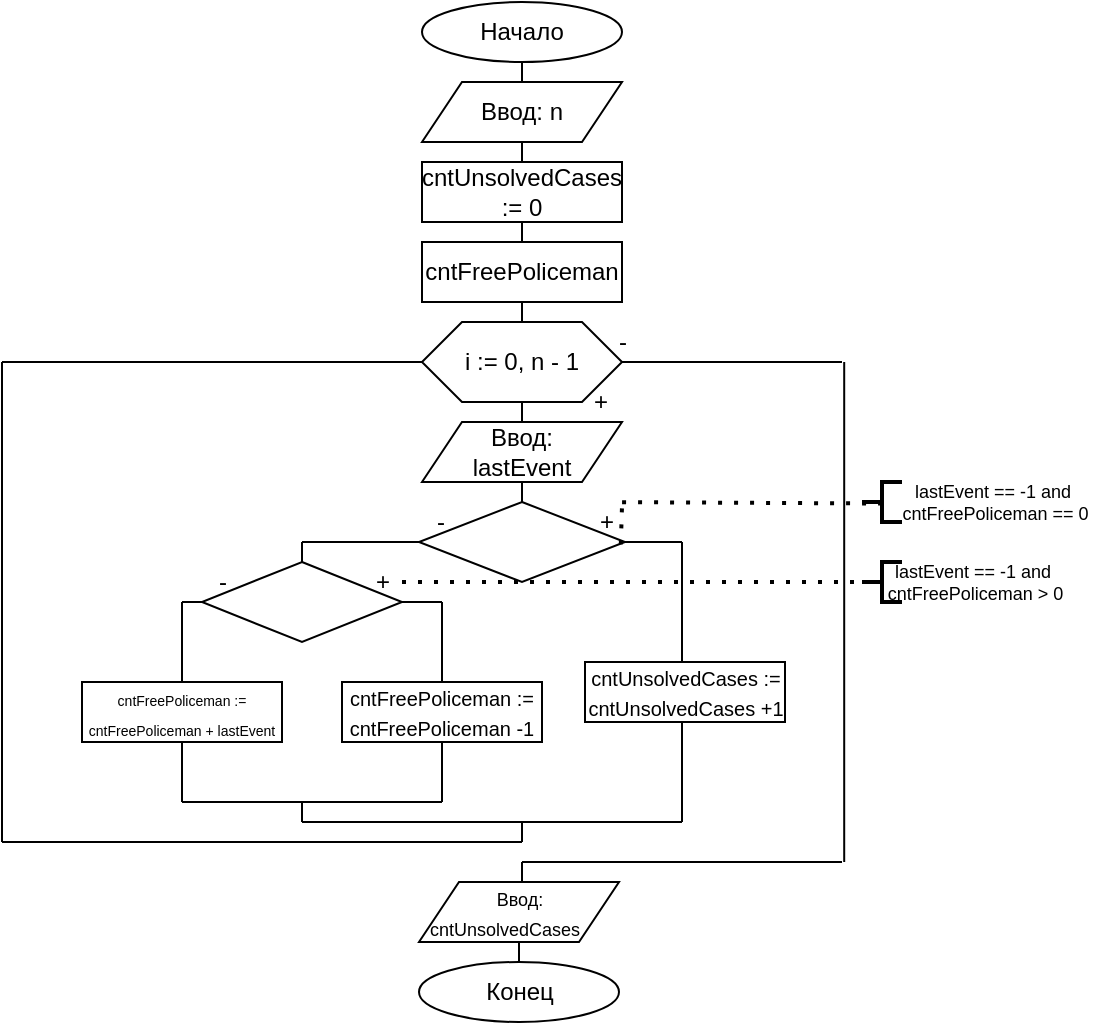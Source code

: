 <mxfile version="15.5.7" type="device"><diagram id="WMAAg1juAasqmX3lWnBQ" name="Page-1"><mxGraphModel dx="1038" dy="575" grid="1" gridSize="10" guides="1" tooltips="1" connect="1" arrows="1" fold="1" page="1" pageScale="1" pageWidth="827" pageHeight="1169" math="0" shadow="0"><root><mxCell id="0"/><mxCell id="1" parent="0"/><mxCell id="RV7uZxnrQD0wYZcoA5XC-1" value="Начало" style="ellipse;whiteSpace=wrap;html=1;" parent="1" vertex="1"><mxGeometry x="340" y="10" width="100" height="30" as="geometry"/></mxCell><mxCell id="RV7uZxnrQD0wYZcoA5XC-73" value="Конец" style="ellipse;whiteSpace=wrap;html=1;" parent="1" vertex="1"><mxGeometry x="338.5" y="490" width="100" height="30" as="geometry"/></mxCell><mxCell id="RV7uZxnrQD0wYZcoA5XC-175" value="" style="endArrow=none;html=1;entryX=0.5;entryY=1;entryDx=0;entryDy=0;" parent="1" target="RV7uZxnrQD0wYZcoA5XC-1" edge="1"><mxGeometry width="50" height="50" relative="1" as="geometry"><mxPoint x="390" y="50" as="sourcePoint"/><mxPoint x="410" y="140" as="targetPoint"/></mxGeometry></mxCell><mxCell id="zRXd4TrK8DVLZiWyU_z9-4" value="Ввод: n" style="shape=parallelogram;perimeter=parallelogramPerimeter;whiteSpace=wrap;html=1;fixedSize=1;" parent="1" vertex="1"><mxGeometry x="340" y="50" width="100" height="30" as="geometry"/></mxCell><mxCell id="zRXd4TrK8DVLZiWyU_z9-45" value="&lt;font style=&quot;font-size: 9px&quot;&gt;Ввод: cntUnsolvedCases&amp;nbsp; &amp;nbsp; &amp;nbsp;&amp;nbsp;&lt;/font&gt;" style="shape=parallelogram;perimeter=parallelogramPerimeter;whiteSpace=wrap;html=1;fixedSize=1;" parent="1" vertex="1"><mxGeometry x="338.5" y="450" width="100" height="30" as="geometry"/></mxCell><mxCell id="zRXd4TrK8DVLZiWyU_z9-47" value="" style="endArrow=none;html=1;rounded=0;exitX=0.5;exitY=0;exitDx=0;exitDy=0;entryX=0.5;entryY=1;entryDx=0;entryDy=0;" parent="1" source="RV7uZxnrQD0wYZcoA5XC-73" target="zRXd4TrK8DVLZiWyU_z9-45" edge="1"><mxGeometry width="50" height="50" relative="1" as="geometry"><mxPoint x="408.5" y="410" as="sourcePoint"/><mxPoint x="458.5" y="360" as="targetPoint"/></mxGeometry></mxCell><mxCell id="mOWMuv_xPfdXxEfEzZc8-2" value="cntUnsolvedCases := 0" style="rounded=0;whiteSpace=wrap;html=1;" parent="1" vertex="1"><mxGeometry x="340" y="90" width="100" height="30" as="geometry"/></mxCell><mxCell id="mOWMuv_xPfdXxEfEzZc8-3" value="cntFreePoliceman" style="rounded=0;whiteSpace=wrap;html=1;" parent="1" vertex="1"><mxGeometry x="340" y="130" width="100" height="30" as="geometry"/></mxCell><mxCell id="mOWMuv_xPfdXxEfEzZc8-4" value="i := 0, n - 1" style="shape=hexagon;perimeter=hexagonPerimeter2;whiteSpace=wrap;html=1;fixedSize=1;" parent="1" vertex="1"><mxGeometry x="340" y="170" width="100" height="40" as="geometry"/></mxCell><mxCell id="mOWMuv_xPfdXxEfEzZc8-5" value="Ввод:&lt;br&gt;lastEvent" style="shape=parallelogram;perimeter=parallelogramPerimeter;whiteSpace=wrap;html=1;fixedSize=1;" parent="1" vertex="1"><mxGeometry x="340" y="220" width="100" height="30" as="geometry"/></mxCell><mxCell id="mOWMuv_xPfdXxEfEzZc8-6" value="" style="rhombus;whiteSpace=wrap;html=1;" parent="1" vertex="1"><mxGeometry x="338.5" y="260" width="103" height="40" as="geometry"/></mxCell><mxCell id="mOWMuv_xPfdXxEfEzZc8-7" value="&lt;font style=&quot;font-size: 10px&quot;&gt;cntUnsolvedCases := cntUnsolvedCases +1&lt;/font&gt;" style="rounded=0;whiteSpace=wrap;html=1;" parent="1" vertex="1"><mxGeometry x="421.5" y="340" width="100" height="30" as="geometry"/></mxCell><mxCell id="mOWMuv_xPfdXxEfEzZc8-10" value="" style="rhombus;whiteSpace=wrap;html=1;" parent="1" vertex="1"><mxGeometry x="230" y="290" width="100" height="40" as="geometry"/></mxCell><mxCell id="mOWMuv_xPfdXxEfEzZc8-11" value="&lt;font style=&quot;font-size: 10px&quot;&gt;cntFreePoliceman := cntFreePoliceman -1&lt;/font&gt;" style="rounded=0;whiteSpace=wrap;html=1;" parent="1" vertex="1"><mxGeometry x="300" y="350" width="100" height="30" as="geometry"/></mxCell><mxCell id="mOWMuv_xPfdXxEfEzZc8-14" value="" style="endArrow=none;html=1;rounded=0;exitX=0.5;exitY=1;exitDx=0;exitDy=0;entryX=0.5;entryY=0;entryDx=0;entryDy=0;" parent="1" target="mOWMuv_xPfdXxEfEzZc8-2" edge="1"><mxGeometry width="50" height="50" relative="1" as="geometry"><mxPoint x="390" y="80" as="sourcePoint"/><mxPoint x="420" y="100" as="targetPoint"/></mxGeometry></mxCell><mxCell id="mOWMuv_xPfdXxEfEzZc8-15" value="" style="endArrow=none;html=1;rounded=0;exitX=0.5;exitY=1;exitDx=0;exitDy=0;entryX=0.5;entryY=0;entryDx=0;entryDy=0;" parent="1" source="mOWMuv_xPfdXxEfEzZc8-2" target="mOWMuv_xPfdXxEfEzZc8-3" edge="1"><mxGeometry width="50" height="50" relative="1" as="geometry"><mxPoint x="370" y="150" as="sourcePoint"/><mxPoint x="420" y="100" as="targetPoint"/></mxGeometry></mxCell><mxCell id="mOWMuv_xPfdXxEfEzZc8-16" value="" style="endArrow=none;html=1;rounded=0;exitX=0.5;exitY=1;exitDx=0;exitDy=0;entryX=0.5;entryY=0;entryDx=0;entryDy=0;" parent="1" source="mOWMuv_xPfdXxEfEzZc8-3" target="mOWMuv_xPfdXxEfEzZc8-4" edge="1"><mxGeometry width="50" height="50" relative="1" as="geometry"><mxPoint x="370" y="190" as="sourcePoint"/><mxPoint x="420" y="140" as="targetPoint"/></mxGeometry></mxCell><mxCell id="mOWMuv_xPfdXxEfEzZc8-17" value="" style="endArrow=none;html=1;rounded=0;exitX=0.5;exitY=1;exitDx=0;exitDy=0;entryX=0.5;entryY=0;entryDx=0;entryDy=0;" parent="1" source="mOWMuv_xPfdXxEfEzZc8-4" target="mOWMuv_xPfdXxEfEzZc8-5" edge="1"><mxGeometry width="50" height="50" relative="1" as="geometry"><mxPoint x="370" y="230" as="sourcePoint"/><mxPoint x="420" y="180" as="targetPoint"/></mxGeometry></mxCell><mxCell id="mOWMuv_xPfdXxEfEzZc8-18" value="" style="endArrow=none;html=1;rounded=0;exitX=0.5;exitY=1;exitDx=0;exitDy=0;" parent="1" source="mOWMuv_xPfdXxEfEzZc8-5" edge="1"><mxGeometry width="50" height="50" relative="1" as="geometry"><mxPoint x="370" y="300" as="sourcePoint"/><mxPoint x="420" y="250" as="targetPoint"/></mxGeometry></mxCell><mxCell id="mOWMuv_xPfdXxEfEzZc8-19" value="" style="endArrow=none;html=1;rounded=0;exitX=0.5;exitY=1;exitDx=0;exitDy=0;entryX=0.5;entryY=0;entryDx=0;entryDy=0;" parent="1" source="mOWMuv_xPfdXxEfEzZc8-5" target="mOWMuv_xPfdXxEfEzZc8-6" edge="1"><mxGeometry width="50" height="50" relative="1" as="geometry"><mxPoint x="340" y="290" as="sourcePoint"/><mxPoint x="390" y="240" as="targetPoint"/></mxGeometry></mxCell><mxCell id="mOWMuv_xPfdXxEfEzZc8-20" value="" style="endArrow=none;html=1;rounded=0;exitX=1;exitY=0.5;exitDx=0;exitDy=0;" parent="1" source="mOWMuv_xPfdXxEfEzZc8-6" edge="1"><mxGeometry width="50" height="50" relative="1" as="geometry"><mxPoint x="350" y="320" as="sourcePoint"/><mxPoint x="470" y="280" as="targetPoint"/></mxGeometry></mxCell><mxCell id="mOWMuv_xPfdXxEfEzZc8-21" value="" style="endArrow=none;html=1;rounded=0;" parent="1" edge="1"><mxGeometry width="50" height="50" relative="1" as="geometry"><mxPoint x="470" y="280" as="sourcePoint"/><mxPoint x="470" y="340" as="targetPoint"/></mxGeometry></mxCell><mxCell id="mOWMuv_xPfdXxEfEzZc8-22" value="" style="endArrow=none;html=1;rounded=0;exitX=0.5;exitY=0;exitDx=0;exitDy=0;" parent="1" source="mOWMuv_xPfdXxEfEzZc8-10" edge="1"><mxGeometry width="50" height="50" relative="1" as="geometry"><mxPoint x="350" y="320" as="sourcePoint"/><mxPoint x="280" y="280" as="targetPoint"/></mxGeometry></mxCell><mxCell id="mOWMuv_xPfdXxEfEzZc8-23" value="" style="endArrow=none;html=1;rounded=0;entryX=0;entryY=0.5;entryDx=0;entryDy=0;" parent="1" target="mOWMuv_xPfdXxEfEzZc8-6" edge="1"><mxGeometry width="50" height="50" relative="1" as="geometry"><mxPoint x="280" y="280" as="sourcePoint"/><mxPoint x="400" y="270" as="targetPoint"/></mxGeometry></mxCell><mxCell id="mOWMuv_xPfdXxEfEzZc8-24" value="" style="endArrow=none;html=1;rounded=0;exitX=1;exitY=0.5;exitDx=0;exitDy=0;" parent="1" source="mOWMuv_xPfdXxEfEzZc8-10" edge="1"><mxGeometry width="50" height="50" relative="1" as="geometry"><mxPoint x="310" y="370" as="sourcePoint"/><mxPoint x="350" y="310" as="targetPoint"/></mxGeometry></mxCell><mxCell id="mOWMuv_xPfdXxEfEzZc8-25" value="" style="endArrow=none;html=1;rounded=0;exitX=0.5;exitY=0;exitDx=0;exitDy=0;" parent="1" source="mOWMuv_xPfdXxEfEzZc8-11" edge="1"><mxGeometry width="50" height="50" relative="1" as="geometry"><mxPoint x="350" y="330" as="sourcePoint"/><mxPoint x="350" y="310" as="targetPoint"/></mxGeometry></mxCell><mxCell id="mOWMuv_xPfdXxEfEzZc8-28" value="" style="endArrow=none;html=1;rounded=0;exitX=0.5;exitY=1;exitDx=0;exitDy=0;" parent="1" source="mOWMuv_xPfdXxEfEzZc8-11" edge="1"><mxGeometry width="50" height="50" relative="1" as="geometry"><mxPoint x="350" y="400.0" as="sourcePoint"/><mxPoint x="350" y="410" as="targetPoint"/></mxGeometry></mxCell><mxCell id="mOWMuv_xPfdXxEfEzZc8-29" value="" style="endArrow=none;html=1;rounded=0;" parent="1" edge="1"><mxGeometry width="50" height="50" relative="1" as="geometry"><mxPoint x="350" y="410" as="sourcePoint"/><mxPoint x="220" y="410" as="targetPoint"/></mxGeometry></mxCell><mxCell id="mOWMuv_xPfdXxEfEzZc8-30" value="" style="endArrow=none;html=1;rounded=0;exitX=0;exitY=0.5;exitDx=0;exitDy=0;" parent="1" source="mOWMuv_xPfdXxEfEzZc8-10" edge="1"><mxGeometry width="50" height="50" relative="1" as="geometry"><mxPoint x="390" y="410" as="sourcePoint"/><mxPoint x="220" y="310" as="targetPoint"/></mxGeometry></mxCell><mxCell id="mOWMuv_xPfdXxEfEzZc8-31" value="" style="endArrow=none;html=1;rounded=0;" parent="1" edge="1"><mxGeometry width="50" height="50" relative="1" as="geometry"><mxPoint x="220" y="410" as="sourcePoint"/><mxPoint x="220" y="380" as="targetPoint"/></mxGeometry></mxCell><mxCell id="mOWMuv_xPfdXxEfEzZc8-32" value="" style="endArrow=none;html=1;rounded=0;" parent="1" edge="1"><mxGeometry width="50" height="50" relative="1" as="geometry"><mxPoint x="280" y="410" as="sourcePoint"/><mxPoint x="280" y="420" as="targetPoint"/></mxGeometry></mxCell><mxCell id="mOWMuv_xPfdXxEfEzZc8-33" value="" style="endArrow=none;html=1;rounded=0;" parent="1" edge="1"><mxGeometry width="50" height="50" relative="1" as="geometry"><mxPoint x="280" y="420" as="sourcePoint"/><mxPoint x="470" y="420" as="targetPoint"/></mxGeometry></mxCell><mxCell id="mOWMuv_xPfdXxEfEzZc8-34" value="" style="endArrow=none;html=1;rounded=0;exitX=0.5;exitY=1;exitDx=0;exitDy=0;" parent="1" edge="1"><mxGeometry width="50" height="50" relative="1" as="geometry"><mxPoint x="470" y="370" as="sourcePoint"/><mxPoint x="470" y="420" as="targetPoint"/></mxGeometry></mxCell><mxCell id="mOWMuv_xPfdXxEfEzZc8-35" value="" style="endArrow=none;html=1;rounded=0;" parent="1" edge="1"><mxGeometry width="50" height="50" relative="1" as="geometry"><mxPoint x="390" y="420" as="sourcePoint"/><mxPoint x="390" y="430" as="targetPoint"/></mxGeometry></mxCell><mxCell id="mOWMuv_xPfdXxEfEzZc8-36" value="" style="endArrow=none;html=1;rounded=0;" parent="1" edge="1"><mxGeometry width="50" height="50" relative="1" as="geometry"><mxPoint x="390" y="430" as="sourcePoint"/><mxPoint x="130" y="430" as="targetPoint"/></mxGeometry></mxCell><mxCell id="mOWMuv_xPfdXxEfEzZc8-37" value="" style="endArrow=none;html=1;rounded=0;" parent="1" edge="1"><mxGeometry width="50" height="50" relative="1" as="geometry"><mxPoint x="130" y="430" as="sourcePoint"/><mxPoint x="130" y="190" as="targetPoint"/></mxGeometry></mxCell><mxCell id="mOWMuv_xPfdXxEfEzZc8-38" value="" style="endArrow=none;html=1;rounded=0;entryX=0;entryY=0.5;entryDx=0;entryDy=0;" parent="1" target="mOWMuv_xPfdXxEfEzZc8-4" edge="1"><mxGeometry width="50" height="50" relative="1" as="geometry"><mxPoint x="130" y="190" as="sourcePoint"/><mxPoint x="390" y="270" as="targetPoint"/></mxGeometry></mxCell><mxCell id="mOWMuv_xPfdXxEfEzZc8-39" value="" style="endArrow=none;html=1;rounded=0;exitX=1;exitY=0.5;exitDx=0;exitDy=0;" parent="1" source="mOWMuv_xPfdXxEfEzZc8-4" edge="1"><mxGeometry width="50" height="50" relative="1" as="geometry"><mxPoint x="420" y="320" as="sourcePoint"/><mxPoint x="550" y="190" as="targetPoint"/></mxGeometry></mxCell><mxCell id="mOWMuv_xPfdXxEfEzZc8-40" value="" style="endArrow=none;html=1;rounded=0;" parent="1" edge="1"><mxGeometry width="50" height="50" relative="1" as="geometry"><mxPoint x="551.1" y="190" as="sourcePoint"/><mxPoint x="551.1" y="440" as="targetPoint"/></mxGeometry></mxCell><mxCell id="mOWMuv_xPfdXxEfEzZc8-41" value="" style="endArrow=none;html=1;rounded=0;" parent="1" edge="1"><mxGeometry width="50" height="50" relative="1" as="geometry"><mxPoint x="550" y="440" as="sourcePoint"/><mxPoint x="390" y="440" as="targetPoint"/></mxGeometry></mxCell><mxCell id="mOWMuv_xPfdXxEfEzZc8-42" value="" style="endArrow=none;html=1;rounded=0;" parent="1" edge="1"><mxGeometry width="50" height="50" relative="1" as="geometry"><mxPoint x="390" y="440" as="sourcePoint"/><mxPoint x="390" y="450" as="targetPoint"/></mxGeometry></mxCell><mxCell id="mOWMuv_xPfdXxEfEzZc8-43" value="+" style="text;html=1;align=center;verticalAlign=middle;resizable=0;points=[];autosize=1;strokeColor=none;fillColor=none;" parent="1" vertex="1"><mxGeometry x="418.5" y="200" width="20" height="20" as="geometry"/></mxCell><mxCell id="mOWMuv_xPfdXxEfEzZc8-44" value="+" style="text;html=1;align=center;verticalAlign=middle;resizable=0;points=[];autosize=1;strokeColor=none;fillColor=none;" parent="1" vertex="1"><mxGeometry x="421.5" y="260" width="20" height="20" as="geometry"/></mxCell><mxCell id="mOWMuv_xPfdXxEfEzZc8-45" value="-" style="text;html=1;align=center;verticalAlign=middle;resizable=0;points=[];autosize=1;strokeColor=none;fillColor=none;" parent="1" vertex="1"><mxGeometry x="338.5" y="260" width="20" height="20" as="geometry"/></mxCell><mxCell id="mOWMuv_xPfdXxEfEzZc8-46" value="+" style="text;html=1;align=center;verticalAlign=middle;resizable=0;points=[];autosize=1;strokeColor=none;fillColor=none;" parent="1" vertex="1"><mxGeometry x="310" y="290" width="20" height="20" as="geometry"/></mxCell><mxCell id="mOWMuv_xPfdXxEfEzZc8-47" value="-" style="text;html=1;align=center;verticalAlign=middle;resizable=0;points=[];autosize=1;strokeColor=none;fillColor=none;" parent="1" vertex="1"><mxGeometry x="230" y="290" width="20" height="20" as="geometry"/></mxCell><mxCell id="mOWMuv_xPfdXxEfEzZc8-48" value="-" style="text;html=1;align=center;verticalAlign=middle;resizable=0;points=[];autosize=1;strokeColor=none;fillColor=none;" parent="1" vertex="1"><mxGeometry x="430" y="170" width="20" height="20" as="geometry"/></mxCell><mxCell id="Poiy1M13hGZmO0ujOZ4S-1" value="" style="strokeWidth=2;html=1;shape=mxgraph.flowchart.annotation_2;align=left;labelPosition=right;pointerEvents=1;fontSize=9;" parent="1" vertex="1"><mxGeometry x="560" y="250" width="20" height="20" as="geometry"/></mxCell><mxCell id="Poiy1M13hGZmO0ujOZ4S-2" value="&lt;span&gt;lastEvent == -1 and&lt;br&gt;&amp;nbsp;cntFreePoliceman == 0&lt;/span&gt;" style="text;html=1;align=center;verticalAlign=middle;resizable=0;points=[];autosize=1;strokeColor=none;fillColor=none;fontSize=9;" parent="1" vertex="1"><mxGeometry x="570" y="245" width="110" height="30" as="geometry"/></mxCell><mxCell id="Poiy1M13hGZmO0ujOZ4S-3" value="" style="endArrow=none;dashed=1;html=1;dashPattern=1 3;strokeWidth=2;rounded=0;fontSize=9;entryX=-0.002;entryY=0.525;entryDx=0;entryDy=0;entryPerimeter=0;exitX=0.927;exitY=0.004;exitDx=0;exitDy=0;exitPerimeter=0;" parent="1" source="mOWMuv_xPfdXxEfEzZc8-44" target="Poiy1M13hGZmO0ujOZ4S-2" edge="1"><mxGeometry width="50" height="50" relative="1" as="geometry"><mxPoint x="450" y="261" as="sourcePoint"/><mxPoint x="520" y="280" as="targetPoint"/></mxGeometry></mxCell><mxCell id="Poiy1M13hGZmO0ujOZ4S-4" value="" style="strokeWidth=2;html=1;shape=mxgraph.flowchart.annotation_2;align=left;labelPosition=right;pointerEvents=1;fontSize=9;" parent="1" vertex="1"><mxGeometry x="560" y="290" width="20" height="20" as="geometry"/></mxCell><mxCell id="Poiy1M13hGZmO0ujOZ4S-5" value="" style="endArrow=none;dashed=1;html=1;dashPattern=1 3;strokeWidth=2;rounded=0;fontSize=10;exitX=0.895;exitY=1.06;exitDx=0;exitDy=0;exitPerimeter=0;entryX=0.927;entryY=0.052;entryDx=0;entryDy=0;entryPerimeter=0;" parent="1" source="mOWMuv_xPfdXxEfEzZc8-44" target="mOWMuv_xPfdXxEfEzZc8-44" edge="1"><mxGeometry width="50" height="50" relative="1" as="geometry"><mxPoint x="442" y="280" as="sourcePoint"/><mxPoint x="470" y="270" as="targetPoint"/></mxGeometry></mxCell><mxCell id="Poiy1M13hGZmO0ujOZ4S-6" value="" style="endArrow=none;dashed=1;html=1;dashPattern=1 3;strokeWidth=2;rounded=0;fontSize=10;entryX=0;entryY=0.5;entryDx=0;entryDy=0;entryPerimeter=0;" parent="1" source="mOWMuv_xPfdXxEfEzZc8-46" target="Poiy1M13hGZmO0ujOZ4S-4" edge="1"><mxGeometry width="50" height="50" relative="1" as="geometry"><mxPoint x="430" y="350" as="sourcePoint"/><mxPoint x="480" y="300" as="targetPoint"/></mxGeometry></mxCell><mxCell id="Poiy1M13hGZmO0ujOZ4S-7" value="&lt;span&gt;lastEvent == -1 and&lt;br&gt;&amp;nbsp;cntFreePoliceman &amp;gt; 0&lt;/span&gt;" style="text;html=1;align=center;verticalAlign=middle;resizable=0;points=[];autosize=1;strokeColor=none;fillColor=none;fontSize=9;" parent="1" vertex="1"><mxGeometry x="560" y="285" width="110" height="30" as="geometry"/></mxCell><mxCell id="Poiy1M13hGZmO0ujOZ4S-8" value="&lt;font style=&quot;font-size: 7px&quot;&gt;cntFreePoliceman := cntFreePoliceman + lastEvent&lt;/font&gt;" style="rounded=0;whiteSpace=wrap;html=1;" parent="1" vertex="1"><mxGeometry x="170" y="350" width="100" height="30" as="geometry"/></mxCell><mxCell id="Poiy1M13hGZmO0ujOZ4S-9" value="" style="endArrow=none;html=1;rounded=0;fontSize=7;exitX=0.5;exitY=0;exitDx=0;exitDy=0;" parent="1" source="Poiy1M13hGZmO0ujOZ4S-8" edge="1"><mxGeometry width="50" height="50" relative="1" as="geometry"><mxPoint x="350" y="360" as="sourcePoint"/><mxPoint x="220" y="310" as="targetPoint"/></mxGeometry></mxCell></root></mxGraphModel></diagram></mxfile>